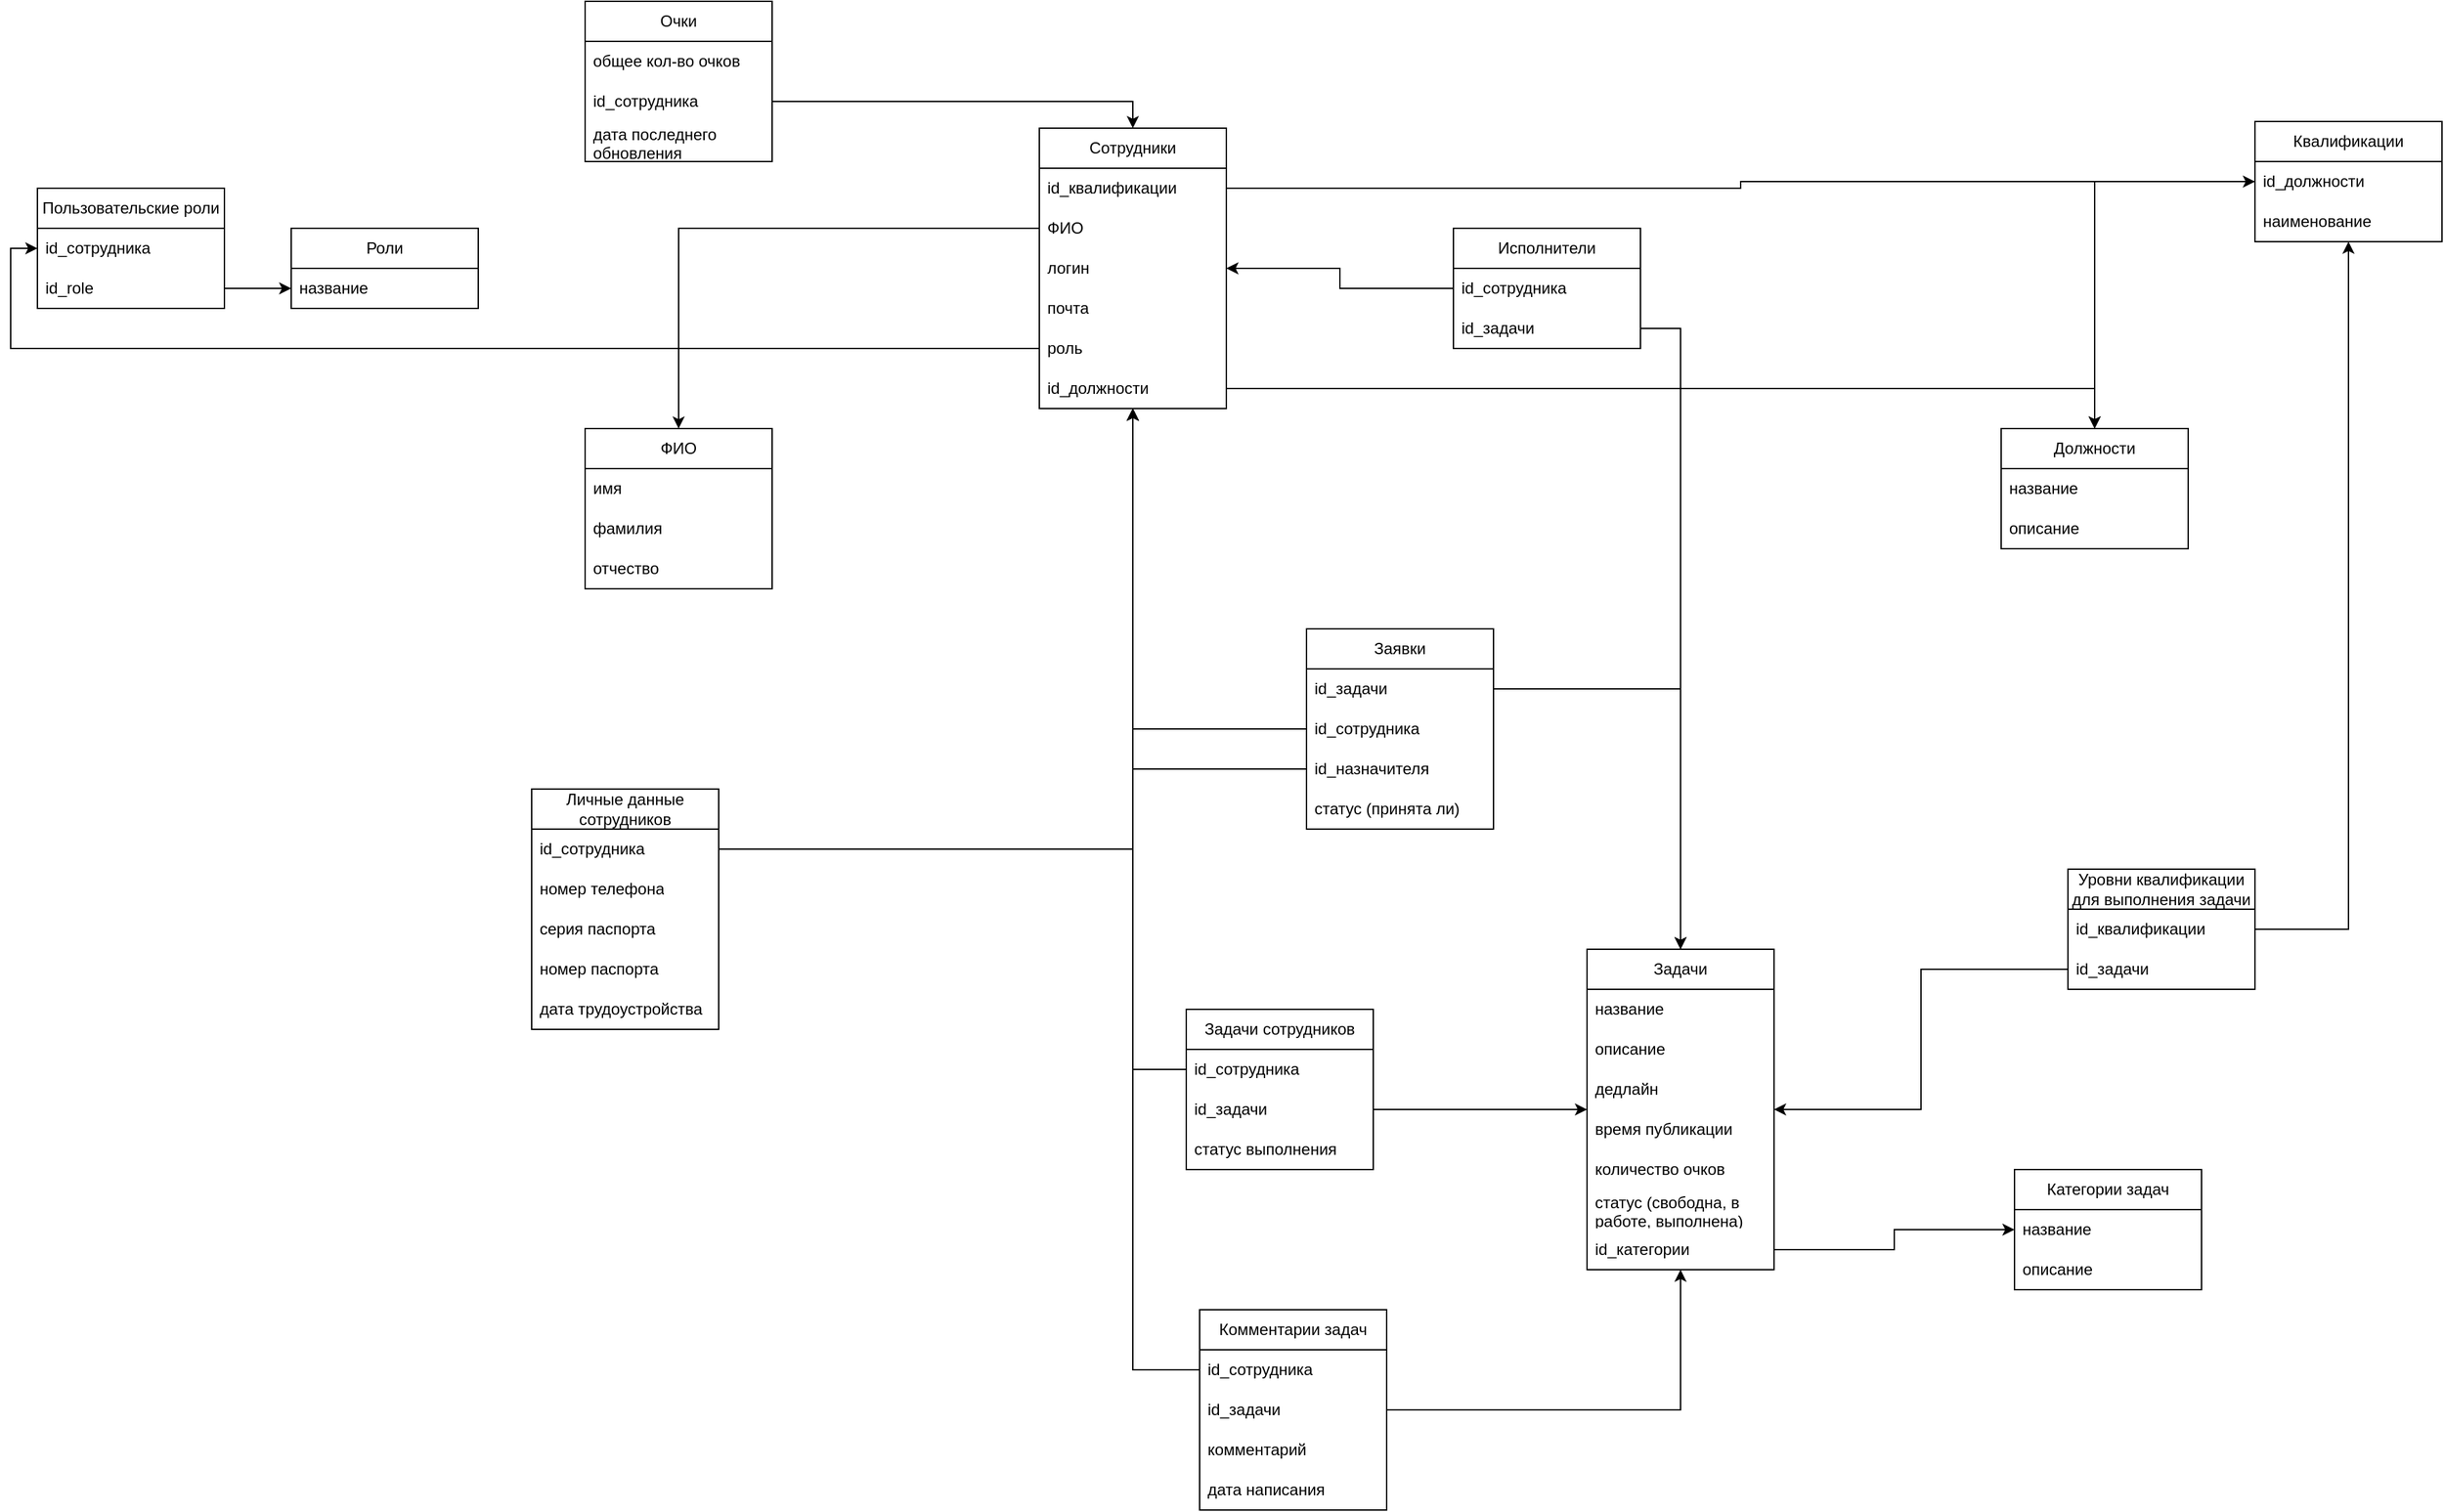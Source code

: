 <mxfile version="27.0.7" pages="2">
  <diagram name="Страница — 1" id="EaC5PdAGxProijPpYw2u">
    <mxGraphModel dx="1771" dy="874" grid="1" gridSize="10" guides="1" tooltips="1" connect="1" arrows="1" fold="1" page="1" pageScale="1" pageWidth="3300" pageHeight="2339" background="none" math="0" shadow="0">
      <root>
        <mxCell id="0" />
        <mxCell id="1" parent="0" />
        <mxCell id="cesBki7I03xMK7VZjbku-1" value="Сотрудники" style="swimlane;fontStyle=0;childLayout=stackLayout;horizontal=1;startSize=30;horizontalStack=0;resizeParent=1;resizeParentMax=0;resizeLast=0;collapsible=1;marginBottom=0;whiteSpace=wrap;html=1;" parent="1" vertex="1">
          <mxGeometry x="1170" y="115" width="140" height="210" as="geometry">
            <mxRectangle x="120" y="100" width="110" height="30" as="alternateBounds" />
          </mxGeometry>
        </mxCell>
        <mxCell id="aLil1JfeXKBtvK41s7X2-1" value="&lt;div&gt;id_квалификации&lt;/div&gt;" style="text;strokeColor=none;fillColor=none;align=left;verticalAlign=middle;spacingLeft=4;spacingRight=4;overflow=hidden;points=[[0,0.5],[1,0.5]];portConstraint=eastwest;rotatable=0;whiteSpace=wrap;html=1;" vertex="1" parent="cesBki7I03xMK7VZjbku-1">
          <mxGeometry y="30" width="140" height="30" as="geometry" />
        </mxCell>
        <mxCell id="cesBki7I03xMK7VZjbku-2" value="ФИО" style="text;strokeColor=none;fillColor=none;align=left;verticalAlign=middle;spacingLeft=4;spacingRight=4;overflow=hidden;points=[[0,0.5],[1,0.5]];portConstraint=eastwest;rotatable=0;whiteSpace=wrap;html=1;" parent="cesBki7I03xMK7VZjbku-1" vertex="1">
          <mxGeometry y="60" width="140" height="30" as="geometry" />
        </mxCell>
        <mxCell id="cesBki7I03xMK7VZjbku-5" value="логин" style="text;strokeColor=none;fillColor=none;align=left;verticalAlign=middle;spacingLeft=4;spacingRight=4;overflow=hidden;points=[[0,0.5],[1,0.5]];portConstraint=eastwest;rotatable=0;whiteSpace=wrap;html=1;" parent="cesBki7I03xMK7VZjbku-1" vertex="1">
          <mxGeometry y="90" width="140" height="30" as="geometry" />
        </mxCell>
        <mxCell id="cesBki7I03xMK7VZjbku-4" value="почта" style="text;strokeColor=none;fillColor=none;align=left;verticalAlign=middle;spacingLeft=4;spacingRight=4;overflow=hidden;points=[[0,0.5],[1,0.5]];portConstraint=eastwest;rotatable=0;whiteSpace=wrap;html=1;" parent="cesBki7I03xMK7VZjbku-1" vertex="1">
          <mxGeometry y="120" width="140" height="30" as="geometry" />
        </mxCell>
        <mxCell id="cesBki7I03xMK7VZjbku-6" value="роль" style="text;strokeColor=none;fillColor=none;align=left;verticalAlign=middle;spacingLeft=4;spacingRight=4;overflow=hidden;points=[[0,0.5],[1,0.5]];portConstraint=eastwest;rotatable=0;whiteSpace=wrap;html=1;" parent="cesBki7I03xMK7VZjbku-1" vertex="1">
          <mxGeometry y="150" width="140" height="30" as="geometry" />
        </mxCell>
        <mxCell id="cesBki7I03xMK7VZjbku-7" value="id_должности" style="text;strokeColor=none;fillColor=none;align=left;verticalAlign=middle;spacingLeft=4;spacingRight=4;overflow=hidden;points=[[0,0.5],[1,0.5]];portConstraint=eastwest;rotatable=0;whiteSpace=wrap;html=1;" parent="cesBki7I03xMK7VZjbku-1" vertex="1">
          <mxGeometry y="180" width="140" height="30" as="geometry" />
        </mxCell>
        <mxCell id="cesBki7I03xMK7VZjbku-8" value="Должности" style="swimlane;fontStyle=0;childLayout=stackLayout;horizontal=1;startSize=30;horizontalStack=0;resizeParent=1;resizeParentMax=0;resizeLast=0;collapsible=1;marginBottom=0;whiteSpace=wrap;html=1;" parent="1" vertex="1">
          <mxGeometry x="1890" y="340" width="140" height="90" as="geometry" />
        </mxCell>
        <mxCell id="cesBki7I03xMK7VZjbku-9" value="название" style="text;strokeColor=none;fillColor=none;align=left;verticalAlign=middle;spacingLeft=4;spacingRight=4;overflow=hidden;points=[[0,0.5],[1,0.5]];portConstraint=eastwest;rotatable=0;whiteSpace=wrap;html=1;" parent="cesBki7I03xMK7VZjbku-8" vertex="1">
          <mxGeometry y="30" width="140" height="30" as="geometry" />
        </mxCell>
        <mxCell id="cesBki7I03xMK7VZjbku-10" value="описание" style="text;strokeColor=none;fillColor=none;align=left;verticalAlign=middle;spacingLeft=4;spacingRight=4;overflow=hidden;points=[[0,0.5],[1,0.5]];portConstraint=eastwest;rotatable=0;whiteSpace=wrap;html=1;" parent="cesBki7I03xMK7VZjbku-8" vertex="1">
          <mxGeometry y="60" width="140" height="30" as="geometry" />
        </mxCell>
        <mxCell id="cesBki7I03xMK7VZjbku-12" style="edgeStyle=orthogonalEdgeStyle;rounded=0;orthogonalLoop=1;jettySize=auto;html=1;" parent="1" source="cesBki7I03xMK7VZjbku-7" target="cesBki7I03xMK7VZjbku-8" edge="1">
          <mxGeometry relative="1" as="geometry" />
        </mxCell>
        <mxCell id="cesBki7I03xMK7VZjbku-13" value="Роли" style="swimlane;fontStyle=0;childLayout=stackLayout;horizontal=1;startSize=30;horizontalStack=0;resizeParent=1;resizeParentMax=0;resizeLast=0;collapsible=1;marginBottom=0;whiteSpace=wrap;html=1;" parent="1" vertex="1">
          <mxGeometry x="610" y="190" width="140" height="60" as="geometry" />
        </mxCell>
        <mxCell id="cesBki7I03xMK7VZjbku-16" value="название" style="text;strokeColor=none;fillColor=none;align=left;verticalAlign=middle;spacingLeft=4;spacingRight=4;overflow=hidden;points=[[0,0.5],[1,0.5]];portConstraint=eastwest;rotatable=0;whiteSpace=wrap;html=1;" parent="cesBki7I03xMK7VZjbku-13" vertex="1">
          <mxGeometry y="30" width="140" height="30" as="geometry" />
        </mxCell>
        <mxCell id="cesBki7I03xMK7VZjbku-17" value="Задачи" style="swimlane;fontStyle=0;childLayout=stackLayout;horizontal=1;startSize=30;horizontalStack=0;resizeParent=1;resizeParentMax=0;resizeLast=0;collapsible=1;marginBottom=0;whiteSpace=wrap;html=1;" parent="1" vertex="1">
          <mxGeometry x="1580" y="730" width="140" height="240" as="geometry" />
        </mxCell>
        <mxCell id="cesBki7I03xMK7VZjbku-18" value="название" style="text;strokeColor=none;fillColor=none;align=left;verticalAlign=middle;spacingLeft=4;spacingRight=4;overflow=hidden;points=[[0,0.5],[1,0.5]];portConstraint=eastwest;rotatable=0;whiteSpace=wrap;html=1;" parent="cesBki7I03xMK7VZjbku-17" vertex="1">
          <mxGeometry y="30" width="140" height="30" as="geometry" />
        </mxCell>
        <mxCell id="cesBki7I03xMK7VZjbku-19" value="описание" style="text;strokeColor=none;fillColor=none;align=left;verticalAlign=middle;spacingLeft=4;spacingRight=4;overflow=hidden;points=[[0,0.5],[1,0.5]];portConstraint=eastwest;rotatable=0;whiteSpace=wrap;html=1;" parent="cesBki7I03xMK7VZjbku-17" vertex="1">
          <mxGeometry y="60" width="140" height="30" as="geometry" />
        </mxCell>
        <mxCell id="cesBki7I03xMK7VZjbku-30" value="&lt;div&gt;дедлайн&lt;/div&gt;" style="text;strokeColor=none;fillColor=none;align=left;verticalAlign=middle;spacingLeft=4;spacingRight=4;overflow=hidden;points=[[0,0.5],[1,0.5]];portConstraint=eastwest;rotatable=0;whiteSpace=wrap;html=1;" parent="cesBki7I03xMK7VZjbku-17" vertex="1">
          <mxGeometry y="90" width="140" height="30" as="geometry" />
        </mxCell>
        <mxCell id="cesBki7I03xMK7VZjbku-27" value="время публикации" style="text;strokeColor=none;fillColor=none;align=left;verticalAlign=middle;spacingLeft=4;spacingRight=4;overflow=hidden;points=[[0,0.5],[1,0.5]];portConstraint=eastwest;rotatable=0;whiteSpace=wrap;html=1;" parent="cesBki7I03xMK7VZjbku-17" vertex="1">
          <mxGeometry y="120" width="140" height="30" as="geometry" />
        </mxCell>
        <mxCell id="cesBki7I03xMK7VZjbku-38" value="количество очков" style="text;strokeColor=none;fillColor=none;align=left;verticalAlign=middle;spacingLeft=4;spacingRight=4;overflow=hidden;points=[[0,0.5],[1,0.5]];portConstraint=eastwest;rotatable=0;whiteSpace=wrap;html=1;" parent="cesBki7I03xMK7VZjbku-17" vertex="1">
          <mxGeometry y="150" width="140" height="30" as="geometry" />
        </mxCell>
        <mxCell id="Xd3X0MDiYVYJy4UPZbmH-21" value="статус (свободна, в работе, выполнена)" style="text;strokeColor=none;fillColor=none;align=left;verticalAlign=middle;spacingLeft=4;spacingRight=4;overflow=hidden;points=[[0,0.5],[1,0.5]];portConstraint=eastwest;rotatable=0;whiteSpace=wrap;html=1;" parent="cesBki7I03xMK7VZjbku-17" vertex="1">
          <mxGeometry y="180" width="140" height="30" as="geometry" />
        </mxCell>
        <mxCell id="Xd3X0MDiYVYJy4UPZbmH-4" value="id_категории" style="text;strokeColor=none;fillColor=none;align=left;verticalAlign=middle;spacingLeft=4;spacingRight=4;overflow=hidden;points=[[0,0.5],[1,0.5]];portConstraint=eastwest;rotatable=0;whiteSpace=wrap;html=1;" parent="cesBki7I03xMK7VZjbku-17" vertex="1">
          <mxGeometry y="210" width="140" height="30" as="geometry" />
        </mxCell>
        <mxCell id="cesBki7I03xMK7VZjbku-21" value="Пользовательские роли" style="swimlane;fontStyle=0;childLayout=stackLayout;horizontal=1;startSize=30;horizontalStack=0;resizeParent=1;resizeParentMax=0;resizeLast=0;collapsible=1;marginBottom=0;whiteSpace=wrap;html=1;" parent="1" vertex="1">
          <mxGeometry x="420" y="160" width="140" height="90" as="geometry" />
        </mxCell>
        <mxCell id="cesBki7I03xMK7VZjbku-22" value="id_сотрудника" style="text;strokeColor=none;fillColor=none;align=left;verticalAlign=middle;spacingLeft=4;spacingRight=4;overflow=hidden;points=[[0,0.5],[1,0.5]];portConstraint=eastwest;rotatable=0;whiteSpace=wrap;html=1;" parent="cesBki7I03xMK7VZjbku-21" vertex="1">
          <mxGeometry y="30" width="140" height="30" as="geometry" />
        </mxCell>
        <mxCell id="cesBki7I03xMK7VZjbku-23" value="id_role" style="text;strokeColor=none;fillColor=none;align=left;verticalAlign=middle;spacingLeft=4;spacingRight=4;overflow=hidden;points=[[0,0.5],[1,0.5]];portConstraint=eastwest;rotatable=0;whiteSpace=wrap;html=1;" parent="cesBki7I03xMK7VZjbku-21" vertex="1">
          <mxGeometry y="60" width="140" height="30" as="geometry" />
        </mxCell>
        <mxCell id="cesBki7I03xMK7VZjbku-25" style="edgeStyle=orthogonalEdgeStyle;rounded=0;orthogonalLoop=1;jettySize=auto;html=1;entryX=0;entryY=0.5;entryDx=0;entryDy=0;" parent="1" source="cesBki7I03xMK7VZjbku-6" target="cesBki7I03xMK7VZjbku-22" edge="1">
          <mxGeometry relative="1" as="geometry" />
        </mxCell>
        <mxCell id="cesBki7I03xMK7VZjbku-32" value="Уровни квалификации для выполнения задачи" style="swimlane;fontStyle=0;childLayout=stackLayout;horizontal=1;startSize=30;horizontalStack=0;resizeParent=1;resizeParentMax=0;resizeLast=0;collapsible=1;marginBottom=0;whiteSpace=wrap;html=1;" parent="1" vertex="1">
          <mxGeometry x="1940" y="670" width="140" height="90" as="geometry" />
        </mxCell>
        <mxCell id="cesBki7I03xMK7VZjbku-33" value="id_квалификации" style="text;strokeColor=none;fillColor=none;align=left;verticalAlign=middle;spacingLeft=4;spacingRight=4;overflow=hidden;points=[[0,0.5],[1,0.5]];portConstraint=eastwest;rotatable=0;whiteSpace=wrap;html=1;" parent="cesBki7I03xMK7VZjbku-32" vertex="1">
          <mxGeometry y="30" width="140" height="30" as="geometry" />
        </mxCell>
        <mxCell id="cesBki7I03xMK7VZjbku-34" value="id_задачи" style="text;strokeColor=none;fillColor=none;align=left;verticalAlign=middle;spacingLeft=4;spacingRight=4;overflow=hidden;points=[[0,0.5],[1,0.5]];portConstraint=eastwest;rotatable=0;whiteSpace=wrap;html=1;" parent="cesBki7I03xMK7VZjbku-32" vertex="1">
          <mxGeometry y="60" width="140" height="30" as="geometry" />
        </mxCell>
        <mxCell id="cesBki7I03xMK7VZjbku-40" value="Очки" style="swimlane;fontStyle=0;childLayout=stackLayout;horizontal=1;startSize=30;horizontalStack=0;resizeParent=1;resizeParentMax=0;resizeLast=0;collapsible=1;marginBottom=0;whiteSpace=wrap;html=1;" parent="1" vertex="1">
          <mxGeometry x="830" y="20" width="140" height="120" as="geometry" />
        </mxCell>
        <mxCell id="Xd3X0MDiYVYJy4UPZbmH-5" value="общее кол-во очков" style="text;strokeColor=none;fillColor=none;align=left;verticalAlign=middle;spacingLeft=4;spacingRight=4;overflow=hidden;points=[[0,0.5],[1,0.5]];portConstraint=eastwest;rotatable=0;whiteSpace=wrap;html=1;" parent="cesBki7I03xMK7VZjbku-40" vertex="1">
          <mxGeometry y="30" width="140" height="30" as="geometry" />
        </mxCell>
        <mxCell id="cesBki7I03xMK7VZjbku-41" value="id_сотрудника" style="text;strokeColor=none;fillColor=none;align=left;verticalAlign=middle;spacingLeft=4;spacingRight=4;overflow=hidden;points=[[0,0.5],[1,0.5]];portConstraint=eastwest;rotatable=0;whiteSpace=wrap;html=1;" parent="cesBki7I03xMK7VZjbku-40" vertex="1">
          <mxGeometry y="60" width="140" height="30" as="geometry" />
        </mxCell>
        <mxCell id="Xd3X0MDiYVYJy4UPZbmH-6" value="дата последнего обновления" style="text;strokeColor=none;fillColor=none;align=left;verticalAlign=middle;spacingLeft=4;spacingRight=4;overflow=hidden;points=[[0,0.5],[1,0.5]];portConstraint=eastwest;rotatable=0;whiteSpace=wrap;html=1;" parent="cesBki7I03xMK7VZjbku-40" vertex="1">
          <mxGeometry y="90" width="140" height="30" as="geometry" />
        </mxCell>
        <mxCell id="cesBki7I03xMK7VZjbku-44" style="edgeStyle=orthogonalEdgeStyle;rounded=0;orthogonalLoop=1;jettySize=auto;html=1;" parent="1" source="cesBki7I03xMK7VZjbku-34" target="cesBki7I03xMK7VZjbku-17" edge="1">
          <mxGeometry relative="1" as="geometry" />
        </mxCell>
        <mxCell id="zfrl_3veJVsj-H4Pgpw5-1" value="ФИО" style="swimlane;fontStyle=0;childLayout=stackLayout;horizontal=1;startSize=30;horizontalStack=0;resizeParent=1;resizeParentMax=0;resizeLast=0;collapsible=1;marginBottom=0;whiteSpace=wrap;html=1;" parent="1" vertex="1">
          <mxGeometry x="830" y="340" width="140" height="120" as="geometry" />
        </mxCell>
        <mxCell id="zfrl_3veJVsj-H4Pgpw5-2" value="имя" style="text;strokeColor=none;fillColor=none;align=left;verticalAlign=middle;spacingLeft=4;spacingRight=4;overflow=hidden;points=[[0,0.5],[1,0.5]];portConstraint=eastwest;rotatable=0;whiteSpace=wrap;html=1;" parent="zfrl_3veJVsj-H4Pgpw5-1" vertex="1">
          <mxGeometry y="30" width="140" height="30" as="geometry" />
        </mxCell>
        <mxCell id="zfrl_3veJVsj-H4Pgpw5-3" value="фамилия" style="text;strokeColor=none;fillColor=none;align=left;verticalAlign=middle;spacingLeft=4;spacingRight=4;overflow=hidden;points=[[0,0.5],[1,0.5]];portConstraint=eastwest;rotatable=0;whiteSpace=wrap;html=1;" parent="zfrl_3veJVsj-H4Pgpw5-1" vertex="1">
          <mxGeometry y="60" width="140" height="30" as="geometry" />
        </mxCell>
        <mxCell id="zfrl_3veJVsj-H4Pgpw5-4" value="отчество" style="text;strokeColor=none;fillColor=none;align=left;verticalAlign=middle;spacingLeft=4;spacingRight=4;overflow=hidden;points=[[0,0.5],[1,0.5]];portConstraint=eastwest;rotatable=0;whiteSpace=wrap;html=1;" parent="zfrl_3veJVsj-H4Pgpw5-1" vertex="1">
          <mxGeometry y="90" width="140" height="30" as="geometry" />
        </mxCell>
        <mxCell id="zfrl_3veJVsj-H4Pgpw5-5" style="edgeStyle=orthogonalEdgeStyle;rounded=0;orthogonalLoop=1;jettySize=auto;html=1;" parent="1" source="cesBki7I03xMK7VZjbku-2" target="zfrl_3veJVsj-H4Pgpw5-1" edge="1">
          <mxGeometry relative="1" as="geometry" />
        </mxCell>
        <mxCell id="zfrl_3veJVsj-H4Pgpw5-7" style="edgeStyle=orthogonalEdgeStyle;rounded=0;orthogonalLoop=1;jettySize=auto;html=1;" parent="1" source="cesBki7I03xMK7VZjbku-23" target="cesBki7I03xMK7VZjbku-16" edge="1">
          <mxGeometry relative="1" as="geometry" />
        </mxCell>
        <mxCell id="zfrl_3veJVsj-H4Pgpw5-21" style="edgeStyle=orthogonalEdgeStyle;rounded=0;orthogonalLoop=1;jettySize=auto;html=1;" parent="1" source="zfrl_3veJVsj-H4Pgpw5-17" target="cesBki7I03xMK7VZjbku-1" edge="1">
          <mxGeometry relative="1" as="geometry" />
        </mxCell>
        <mxCell id="zfrl_3veJVsj-H4Pgpw5-23" style="edgeStyle=orthogonalEdgeStyle;rounded=0;orthogonalLoop=1;jettySize=auto;html=1;" parent="1" source="zfrl_3veJVsj-H4Pgpw5-18" target="cesBki7I03xMK7VZjbku-17" edge="1">
          <mxGeometry relative="1" as="geometry" />
        </mxCell>
        <mxCell id="dMJFYYA-Lje91kNIu_eR-5" style="edgeStyle=orthogonalEdgeStyle;rounded=0;orthogonalLoop=1;jettySize=auto;html=1;" parent="1" source="dMJFYYA-Lje91kNIu_eR-1" target="cesBki7I03xMK7VZjbku-8" edge="1">
          <mxGeometry relative="1" as="geometry" />
        </mxCell>
        <mxCell id="dMJFYYA-Lje91kNIu_eR-1" value="Квалификации" style="swimlane;fontStyle=0;childLayout=stackLayout;horizontal=1;startSize=30;horizontalStack=0;resizeParent=1;resizeParentMax=0;resizeLast=0;collapsible=1;marginBottom=0;whiteSpace=wrap;html=1;" parent="1" vertex="1">
          <mxGeometry x="2080" y="110" width="140" height="90" as="geometry" />
        </mxCell>
        <mxCell id="dMJFYYA-Lje91kNIu_eR-2" value="id_должности" style="text;strokeColor=none;fillColor=none;align=left;verticalAlign=middle;spacingLeft=4;spacingRight=4;overflow=hidden;points=[[0,0.5],[1,0.5]];portConstraint=eastwest;rotatable=0;whiteSpace=wrap;html=1;" parent="dMJFYYA-Lje91kNIu_eR-1" vertex="1">
          <mxGeometry y="30" width="140" height="30" as="geometry" />
        </mxCell>
        <mxCell id="dMJFYYA-Lje91kNIu_eR-3" value="наименование" style="text;strokeColor=none;fillColor=none;align=left;verticalAlign=middle;spacingLeft=4;spacingRight=4;overflow=hidden;points=[[0,0.5],[1,0.5]];portConstraint=eastwest;rotatable=0;whiteSpace=wrap;html=1;" parent="dMJFYYA-Lje91kNIu_eR-1" vertex="1">
          <mxGeometry y="60" width="140" height="30" as="geometry" />
        </mxCell>
        <mxCell id="dMJFYYA-Lje91kNIu_eR-8" style="edgeStyle=orthogonalEdgeStyle;rounded=0;orthogonalLoop=1;jettySize=auto;html=1;" parent="1" source="cesBki7I03xMK7VZjbku-33" target="dMJFYYA-Lje91kNIu_eR-1" edge="1">
          <mxGeometry relative="1" as="geometry" />
        </mxCell>
        <mxCell id="dMJFYYA-Lje91kNIu_eR-18" style="edgeStyle=orthogonalEdgeStyle;rounded=0;orthogonalLoop=1;jettySize=auto;html=1;" parent="1" source="dMJFYYA-Lje91kNIu_eR-12" target="cesBki7I03xMK7VZjbku-1" edge="1">
          <mxGeometry relative="1" as="geometry" />
        </mxCell>
        <mxCell id="dMJFYYA-Lje91kNIu_eR-12" value="Заявки" style="swimlane;fontStyle=0;childLayout=stackLayout;horizontal=1;startSize=30;horizontalStack=0;resizeParent=1;resizeParentMax=0;resizeLast=0;collapsible=1;marginBottom=0;whiteSpace=wrap;html=1;" parent="1" vertex="1">
          <mxGeometry x="1370" y="490" width="140" height="150" as="geometry" />
        </mxCell>
        <mxCell id="dMJFYYA-Lje91kNIu_eR-13" value="id_задачи" style="text;strokeColor=none;fillColor=none;align=left;verticalAlign=middle;spacingLeft=4;spacingRight=4;overflow=hidden;points=[[0,0.5],[1,0.5]];portConstraint=eastwest;rotatable=0;whiteSpace=wrap;html=1;" parent="dMJFYYA-Lje91kNIu_eR-12" vertex="1">
          <mxGeometry y="30" width="140" height="30" as="geometry" />
        </mxCell>
        <mxCell id="dMJFYYA-Lje91kNIu_eR-14" value="id_сотрудника" style="text;strokeColor=none;fillColor=none;align=left;verticalAlign=middle;spacingLeft=4;spacingRight=4;overflow=hidden;points=[[0,0.5],[1,0.5]];portConstraint=eastwest;rotatable=0;whiteSpace=wrap;html=1;" parent="dMJFYYA-Lje91kNIu_eR-12" vertex="1">
          <mxGeometry y="60" width="140" height="30" as="geometry" />
        </mxCell>
        <mxCell id="dMJFYYA-Lje91kNIu_eR-16" value="id_назначителя" style="text;strokeColor=none;fillColor=none;align=left;verticalAlign=middle;spacingLeft=4;spacingRight=4;overflow=hidden;points=[[0,0.5],[1,0.5]];portConstraint=eastwest;rotatable=0;whiteSpace=wrap;html=1;" parent="dMJFYYA-Lje91kNIu_eR-12" vertex="1">
          <mxGeometry y="90" width="140" height="30" as="geometry" />
        </mxCell>
        <mxCell id="dMJFYYA-Lje91kNIu_eR-15" value="статус (принята ли)" style="text;strokeColor=none;fillColor=none;align=left;verticalAlign=middle;spacingLeft=4;spacingRight=4;overflow=hidden;points=[[0,0.5],[1,0.5]];portConstraint=eastwest;rotatable=0;whiteSpace=wrap;html=1;" parent="dMJFYYA-Lje91kNIu_eR-12" vertex="1">
          <mxGeometry y="120" width="140" height="30" as="geometry" />
        </mxCell>
        <mxCell id="zfrl_3veJVsj-H4Pgpw5-16" value="Исполнители" style="swimlane;fontStyle=0;childLayout=stackLayout;horizontal=1;startSize=30;horizontalStack=0;resizeParent=1;resizeParentMax=0;resizeLast=0;collapsible=1;marginBottom=0;whiteSpace=wrap;html=1;" parent="1" vertex="1">
          <mxGeometry x="1480" y="190" width="140" height="90" as="geometry" />
        </mxCell>
        <mxCell id="zfrl_3veJVsj-H4Pgpw5-17" value="id_сотрудника" style="text;strokeColor=none;fillColor=none;align=left;verticalAlign=middle;spacingLeft=4;spacingRight=4;overflow=hidden;points=[[0,0.5],[1,0.5]];portConstraint=eastwest;rotatable=0;whiteSpace=wrap;html=1;" parent="zfrl_3veJVsj-H4Pgpw5-16" vertex="1">
          <mxGeometry y="30" width="140" height="30" as="geometry" />
        </mxCell>
        <mxCell id="zfrl_3veJVsj-H4Pgpw5-18" value="id_задачи" style="text;strokeColor=none;fillColor=none;align=left;verticalAlign=middle;spacingLeft=4;spacingRight=4;overflow=hidden;points=[[0,0.5],[1,0.5]];portConstraint=eastwest;rotatable=0;whiteSpace=wrap;html=1;" parent="zfrl_3veJVsj-H4Pgpw5-16" vertex="1">
          <mxGeometry y="60" width="140" height="30" as="geometry" />
        </mxCell>
        <mxCell id="dMJFYYA-Lje91kNIu_eR-22" value="Задачи сотрудников" style="swimlane;fontStyle=0;childLayout=stackLayout;horizontal=1;startSize=30;horizontalStack=0;resizeParent=1;resizeParentMax=0;resizeLast=0;collapsible=1;marginBottom=0;whiteSpace=wrap;html=1;" parent="1" vertex="1">
          <mxGeometry x="1280" y="775" width="140" height="120" as="geometry" />
        </mxCell>
        <mxCell id="dMJFYYA-Lje91kNIu_eR-23" value="id_сотрудника" style="text;strokeColor=none;fillColor=none;align=left;verticalAlign=middle;spacingLeft=4;spacingRight=4;overflow=hidden;points=[[0,0.5],[1,0.5]];portConstraint=eastwest;rotatable=0;whiteSpace=wrap;html=1;" parent="dMJFYYA-Lje91kNIu_eR-22" vertex="1">
          <mxGeometry y="30" width="140" height="30" as="geometry" />
        </mxCell>
        <mxCell id="dMJFYYA-Lje91kNIu_eR-24" value="id_задачи" style="text;strokeColor=none;fillColor=none;align=left;verticalAlign=middle;spacingLeft=4;spacingRight=4;overflow=hidden;points=[[0,0.5],[1,0.5]];portConstraint=eastwest;rotatable=0;whiteSpace=wrap;html=1;" parent="dMJFYYA-Lje91kNIu_eR-22" vertex="1">
          <mxGeometry y="60" width="140" height="30" as="geometry" />
        </mxCell>
        <mxCell id="dMJFYYA-Lje91kNIu_eR-26" value="статус выполнения" style="text;strokeColor=none;fillColor=none;align=left;verticalAlign=middle;spacingLeft=4;spacingRight=4;overflow=hidden;points=[[0,0.5],[1,0.5]];portConstraint=eastwest;rotatable=0;whiteSpace=wrap;html=1;" parent="dMJFYYA-Lje91kNIu_eR-22" vertex="1">
          <mxGeometry y="90" width="140" height="30" as="geometry" />
        </mxCell>
        <mxCell id="Xd3X0MDiYVYJy4UPZbmH-1" style="edgeStyle=orthogonalEdgeStyle;rounded=0;orthogonalLoop=1;jettySize=auto;html=1;" parent="1" source="dMJFYYA-Lje91kNIu_eR-13" target="cesBki7I03xMK7VZjbku-17" edge="1">
          <mxGeometry relative="1" as="geometry" />
        </mxCell>
        <mxCell id="Xd3X0MDiYVYJy4UPZbmH-2" style="edgeStyle=orthogonalEdgeStyle;rounded=0;orthogonalLoop=1;jettySize=auto;html=1;" parent="1" source="dMJFYYA-Lje91kNIu_eR-23" target="cesBki7I03xMK7VZjbku-1" edge="1">
          <mxGeometry relative="1" as="geometry" />
        </mxCell>
        <mxCell id="Xd3X0MDiYVYJy4UPZbmH-3" style="edgeStyle=orthogonalEdgeStyle;rounded=0;orthogonalLoop=1;jettySize=auto;html=1;" parent="1" source="dMJFYYA-Lje91kNIu_eR-24" target="cesBki7I03xMK7VZjbku-17" edge="1">
          <mxGeometry relative="1" as="geometry" />
        </mxCell>
        <mxCell id="Xd3X0MDiYVYJy4UPZbmH-7" style="edgeStyle=orthogonalEdgeStyle;rounded=0;orthogonalLoop=1;jettySize=auto;html=1;" parent="1" source="cesBki7I03xMK7VZjbku-41" target="cesBki7I03xMK7VZjbku-1" edge="1">
          <mxGeometry relative="1" as="geometry" />
        </mxCell>
        <mxCell id="Xd3X0MDiYVYJy4UPZbmH-10" style="edgeStyle=orthogonalEdgeStyle;rounded=0;orthogonalLoop=1;jettySize=auto;html=1;" parent="1" source="dMJFYYA-Lje91kNIu_eR-16" target="cesBki7I03xMK7VZjbku-1" edge="1">
          <mxGeometry relative="1" as="geometry" />
        </mxCell>
        <mxCell id="Xd3X0MDiYVYJy4UPZbmH-16" value="Категории задач" style="swimlane;fontStyle=0;childLayout=stackLayout;horizontal=1;startSize=30;horizontalStack=0;resizeParent=1;resizeParentMax=0;resizeLast=0;collapsible=1;marginBottom=0;whiteSpace=wrap;html=1;" parent="1" vertex="1">
          <mxGeometry x="1900" y="895" width="140" height="90" as="geometry" />
        </mxCell>
        <mxCell id="Xd3X0MDiYVYJy4UPZbmH-18" value="название" style="text;strokeColor=none;fillColor=none;align=left;verticalAlign=middle;spacingLeft=4;spacingRight=4;overflow=hidden;points=[[0,0.5],[1,0.5]];portConstraint=eastwest;rotatable=0;whiteSpace=wrap;html=1;" parent="Xd3X0MDiYVYJy4UPZbmH-16" vertex="1">
          <mxGeometry y="30" width="140" height="30" as="geometry" />
        </mxCell>
        <mxCell id="Xd3X0MDiYVYJy4UPZbmH-19" value="описание" style="text;strokeColor=none;fillColor=none;align=left;verticalAlign=middle;spacingLeft=4;spacingRight=4;overflow=hidden;points=[[0,0.5],[1,0.5]];portConstraint=eastwest;rotatable=0;whiteSpace=wrap;html=1;" parent="Xd3X0MDiYVYJy4UPZbmH-16" vertex="1">
          <mxGeometry y="60" width="140" height="30" as="geometry" />
        </mxCell>
        <mxCell id="Xd3X0MDiYVYJy4UPZbmH-22" style="edgeStyle=orthogonalEdgeStyle;rounded=0;orthogonalLoop=1;jettySize=auto;html=1;" parent="1" source="Xd3X0MDiYVYJy4UPZbmH-4" target="Xd3X0MDiYVYJy4UPZbmH-16" edge="1">
          <mxGeometry relative="1" as="geometry" />
        </mxCell>
        <mxCell id="0QgS_s-i1kCt9F_A--fx-1" value="&lt;div&gt;Личные данные сотрудников&lt;/div&gt;" style="swimlane;fontStyle=0;childLayout=stackLayout;horizontal=1;startSize=30;horizontalStack=0;resizeParent=1;resizeParentMax=0;resizeLast=0;collapsible=1;marginBottom=0;whiteSpace=wrap;html=1;" parent="1" vertex="1">
          <mxGeometry x="790" y="610" width="140" height="180" as="geometry" />
        </mxCell>
        <mxCell id="0QgS_s-i1kCt9F_A--fx-2" value="&lt;div&gt;id_сотрудника&lt;span style=&quot;white-space: pre;&quot;&gt;&#x9;&lt;/span&gt;&lt;/div&gt;" style="text;strokeColor=none;fillColor=none;align=left;verticalAlign=middle;spacingLeft=4;spacingRight=4;overflow=hidden;points=[[0,0.5],[1,0.5]];portConstraint=eastwest;rotatable=0;whiteSpace=wrap;html=1;" parent="0QgS_s-i1kCt9F_A--fx-1" vertex="1">
          <mxGeometry y="30" width="140" height="30" as="geometry" />
        </mxCell>
        <mxCell id="0QgS_s-i1kCt9F_A--fx-3" value="номер телефона" style="text;strokeColor=none;fillColor=none;align=left;verticalAlign=middle;spacingLeft=4;spacingRight=4;overflow=hidden;points=[[0,0.5],[1,0.5]];portConstraint=eastwest;rotatable=0;whiteSpace=wrap;html=1;" parent="0QgS_s-i1kCt9F_A--fx-1" vertex="1">
          <mxGeometry y="60" width="140" height="30" as="geometry" />
        </mxCell>
        <mxCell id="0QgS_s-i1kCt9F_A--fx-5" value="&lt;div&gt;серия паспорта&lt;/div&gt;" style="text;strokeColor=none;fillColor=none;align=left;verticalAlign=middle;spacingLeft=4;spacingRight=4;overflow=hidden;points=[[0,0.5],[1,0.5]];portConstraint=eastwest;rotatable=0;whiteSpace=wrap;html=1;" parent="0QgS_s-i1kCt9F_A--fx-1" vertex="1">
          <mxGeometry y="90" width="140" height="30" as="geometry" />
        </mxCell>
        <mxCell id="0QgS_s-i1kCt9F_A--fx-6" value="&lt;div&gt;номер паспорта&lt;/div&gt;" style="text;strokeColor=none;fillColor=none;align=left;verticalAlign=middle;spacingLeft=4;spacingRight=4;overflow=hidden;points=[[0,0.5],[1,0.5]];portConstraint=eastwest;rotatable=0;whiteSpace=wrap;html=1;" parent="0QgS_s-i1kCt9F_A--fx-1" vertex="1">
          <mxGeometry y="120" width="140" height="30" as="geometry" />
        </mxCell>
        <mxCell id="0QgS_s-i1kCt9F_A--fx-4" value="&lt;div&gt;дата трудоустройства&lt;/div&gt;" style="text;strokeColor=none;fillColor=none;align=left;verticalAlign=middle;spacingLeft=4;spacingRight=4;overflow=hidden;points=[[0,0.5],[1,0.5]];portConstraint=eastwest;rotatable=0;whiteSpace=wrap;html=1;" parent="0QgS_s-i1kCt9F_A--fx-1" vertex="1">
          <mxGeometry y="150" width="140" height="30" as="geometry" />
        </mxCell>
        <mxCell id="0QgS_s-i1kCt9F_A--fx-7" style="edgeStyle=orthogonalEdgeStyle;rounded=0;orthogonalLoop=1;jettySize=auto;html=1;" parent="1" source="0QgS_s-i1kCt9F_A--fx-2" target="cesBki7I03xMK7VZjbku-1" edge="1">
          <mxGeometry relative="1" as="geometry" />
        </mxCell>
        <mxCell id="aLil1JfeXKBtvK41s7X2-2" style="edgeStyle=orthogonalEdgeStyle;rounded=0;orthogonalLoop=1;jettySize=auto;html=1;" edge="1" parent="1" source="aLil1JfeXKBtvK41s7X2-1" target="dMJFYYA-Lje91kNIu_eR-1">
          <mxGeometry relative="1" as="geometry" />
        </mxCell>
        <mxCell id="aLil1JfeXKBtvK41s7X2-5" value="Комментарии задач" style="swimlane;fontStyle=0;childLayout=stackLayout;horizontal=1;startSize=30;horizontalStack=0;resizeParent=1;resizeParentMax=0;resizeLast=0;collapsible=1;marginBottom=0;whiteSpace=wrap;html=1;" vertex="1" parent="1">
          <mxGeometry x="1290" y="1000" width="140" height="150" as="geometry" />
        </mxCell>
        <mxCell id="aLil1JfeXKBtvK41s7X2-6" value="id_сотрудника" style="text;strokeColor=none;fillColor=none;align=left;verticalAlign=middle;spacingLeft=4;spacingRight=4;overflow=hidden;points=[[0,0.5],[1,0.5]];portConstraint=eastwest;rotatable=0;whiteSpace=wrap;html=1;" vertex="1" parent="aLil1JfeXKBtvK41s7X2-5">
          <mxGeometry y="30" width="140" height="30" as="geometry" />
        </mxCell>
        <mxCell id="aLil1JfeXKBtvK41s7X2-7" value="id_задачи" style="text;strokeColor=none;fillColor=none;align=left;verticalAlign=middle;spacingLeft=4;spacingRight=4;overflow=hidden;points=[[0,0.5],[1,0.5]];portConstraint=eastwest;rotatable=0;whiteSpace=wrap;html=1;" vertex="1" parent="aLil1JfeXKBtvK41s7X2-5">
          <mxGeometry y="60" width="140" height="30" as="geometry" />
        </mxCell>
        <mxCell id="aLil1JfeXKBtvK41s7X2-8" value="комментарий" style="text;strokeColor=none;fillColor=none;align=left;verticalAlign=middle;spacingLeft=4;spacingRight=4;overflow=hidden;points=[[0,0.5],[1,0.5]];portConstraint=eastwest;rotatable=0;whiteSpace=wrap;html=1;" vertex="1" parent="aLil1JfeXKBtvK41s7X2-5">
          <mxGeometry y="90" width="140" height="30" as="geometry" />
        </mxCell>
        <mxCell id="aLil1JfeXKBtvK41s7X2-9" value="дата написания" style="text;strokeColor=none;fillColor=none;align=left;verticalAlign=middle;spacingLeft=4;spacingRight=4;overflow=hidden;points=[[0,0.5],[1,0.5]];portConstraint=eastwest;rotatable=0;whiteSpace=wrap;html=1;" vertex="1" parent="aLil1JfeXKBtvK41s7X2-5">
          <mxGeometry y="120" width="140" height="30" as="geometry" />
        </mxCell>
        <mxCell id="aLil1JfeXKBtvK41s7X2-10" style="edgeStyle=orthogonalEdgeStyle;rounded=0;orthogonalLoop=1;jettySize=auto;html=1;" edge="1" parent="1" source="aLil1JfeXKBtvK41s7X2-6" target="cesBki7I03xMK7VZjbku-1">
          <mxGeometry relative="1" as="geometry" />
        </mxCell>
        <mxCell id="aLil1JfeXKBtvK41s7X2-11" style="edgeStyle=orthogonalEdgeStyle;rounded=0;orthogonalLoop=1;jettySize=auto;html=1;" edge="1" parent="1" source="aLil1JfeXKBtvK41s7X2-7" target="cesBki7I03xMK7VZjbku-17">
          <mxGeometry relative="1" as="geometry" />
        </mxCell>
      </root>
    </mxGraphModel>
  </diagram>
  <diagram id="dwLlKkgaLHh4US7Zibqp" name="Страница — 2">
    <mxGraphModel grid="1" page="1" gridSize="10" guides="1" tooltips="1" connect="1" arrows="1" fold="1" pageScale="1" pageWidth="827" pageHeight="1169" math="0" shadow="0">
      <root>
        <mxCell id="0" />
        <mxCell id="1" parent="0" />
      </root>
    </mxGraphModel>
  </diagram>
</mxfile>
